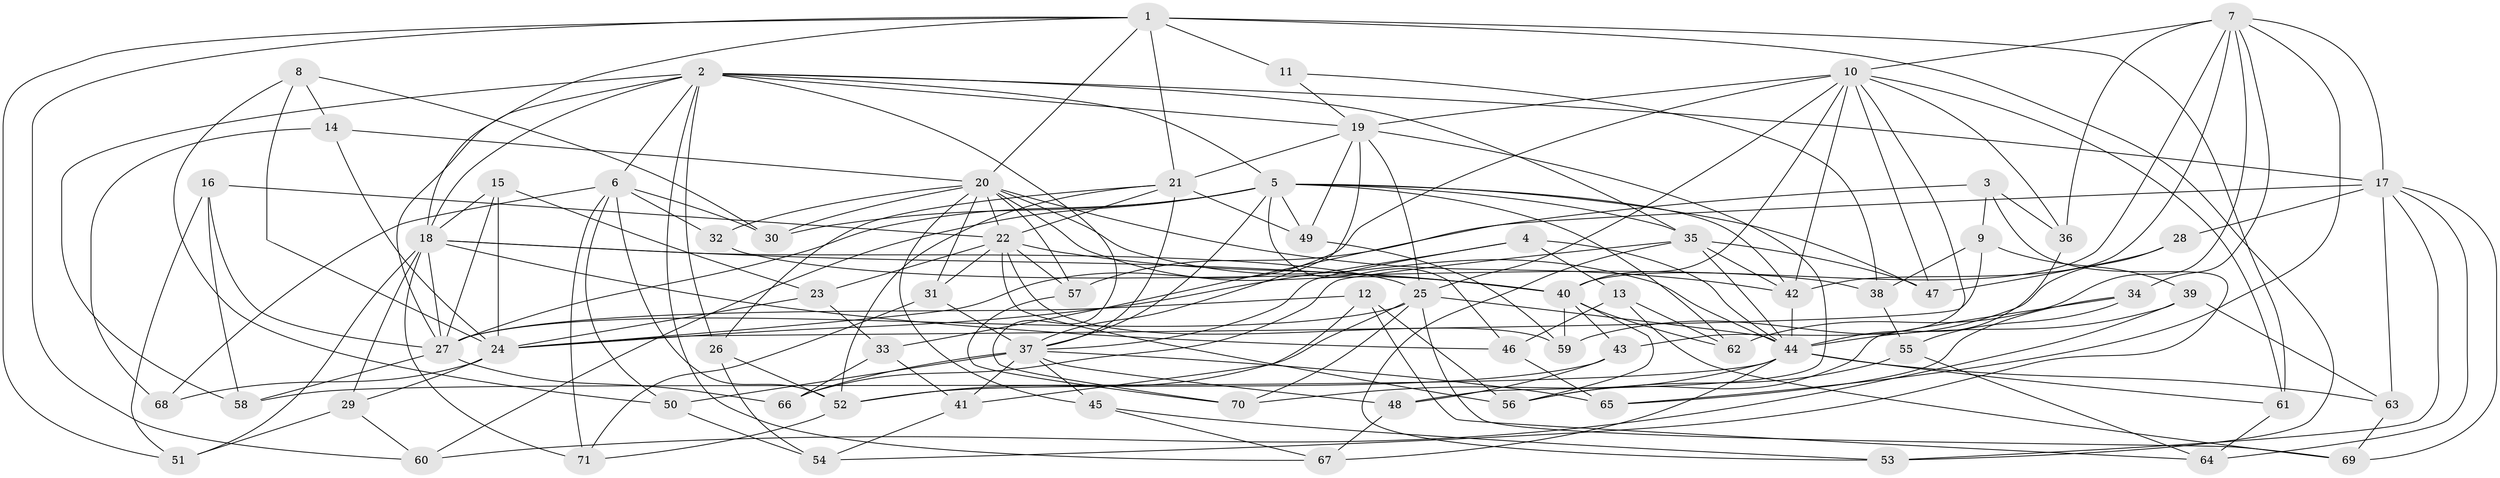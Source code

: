 // original degree distribution, {4: 1.0}
// Generated by graph-tools (version 1.1) at 2025/38/03/09/25 02:38:15]
// undirected, 71 vertices, 191 edges
graph export_dot {
graph [start="1"]
  node [color=gray90,style=filled];
  1;
  2;
  3;
  4;
  5;
  6;
  7;
  8;
  9;
  10;
  11;
  12;
  13;
  14;
  15;
  16;
  17;
  18;
  19;
  20;
  21;
  22;
  23;
  24;
  25;
  26;
  27;
  28;
  29;
  30;
  31;
  32;
  33;
  34;
  35;
  36;
  37;
  38;
  39;
  40;
  41;
  42;
  43;
  44;
  45;
  46;
  47;
  48;
  49;
  50;
  51;
  52;
  53;
  54;
  55;
  56;
  57;
  58;
  59;
  60;
  61;
  62;
  63;
  64;
  65;
  66;
  67;
  68;
  69;
  70;
  71;
  1 -- 11 [weight=2.0];
  1 -- 18 [weight=2.0];
  1 -- 20 [weight=1.0];
  1 -- 21 [weight=1.0];
  1 -- 51 [weight=1.0];
  1 -- 53 [weight=1.0];
  1 -- 60 [weight=1.0];
  1 -- 61 [weight=1.0];
  2 -- 5 [weight=1.0];
  2 -- 6 [weight=2.0];
  2 -- 17 [weight=1.0];
  2 -- 18 [weight=1.0];
  2 -- 19 [weight=1.0];
  2 -- 26 [weight=1.0];
  2 -- 27 [weight=1.0];
  2 -- 35 [weight=1.0];
  2 -- 58 [weight=1.0];
  2 -- 67 [weight=1.0];
  2 -- 70 [weight=1.0];
  3 -- 9 [weight=1.0];
  3 -- 33 [weight=1.0];
  3 -- 36 [weight=1.0];
  3 -- 54 [weight=1.0];
  4 -- 13 [weight=1.0];
  4 -- 24 [weight=1.0];
  4 -- 37 [weight=1.0];
  4 -- 44 [weight=1.0];
  5 -- 27 [weight=1.0];
  5 -- 30 [weight=1.0];
  5 -- 35 [weight=2.0];
  5 -- 37 [weight=1.0];
  5 -- 42 [weight=1.0];
  5 -- 46 [weight=1.0];
  5 -- 47 [weight=1.0];
  5 -- 49 [weight=1.0];
  5 -- 60 [weight=1.0];
  5 -- 62 [weight=1.0];
  6 -- 30 [weight=1.0];
  6 -- 32 [weight=1.0];
  6 -- 50 [weight=1.0];
  6 -- 52 [weight=3.0];
  6 -- 68 [weight=1.0];
  6 -- 71 [weight=1.0];
  7 -- 10 [weight=2.0];
  7 -- 17 [weight=2.0];
  7 -- 34 [weight=1.0];
  7 -- 36 [weight=1.0];
  7 -- 40 [weight=1.0];
  7 -- 42 [weight=1.0];
  7 -- 62 [weight=1.0];
  7 -- 65 [weight=1.0];
  8 -- 14 [weight=1.0];
  8 -- 24 [weight=1.0];
  8 -- 30 [weight=1.0];
  8 -- 50 [weight=1.0];
  9 -- 24 [weight=1.0];
  9 -- 38 [weight=1.0];
  9 -- 39 [weight=1.0];
  10 -- 19 [weight=1.0];
  10 -- 24 [weight=1.0];
  10 -- 25 [weight=1.0];
  10 -- 36 [weight=1.0];
  10 -- 40 [weight=2.0];
  10 -- 42 [weight=1.0];
  10 -- 43 [weight=1.0];
  10 -- 47 [weight=1.0];
  10 -- 61 [weight=1.0];
  11 -- 19 [weight=1.0];
  11 -- 38 [weight=1.0];
  12 -- 27 [weight=1.0];
  12 -- 41 [weight=1.0];
  12 -- 56 [weight=1.0];
  12 -- 64 [weight=1.0];
  13 -- 46 [weight=1.0];
  13 -- 62 [weight=1.0];
  13 -- 69 [weight=1.0];
  14 -- 20 [weight=1.0];
  14 -- 24 [weight=1.0];
  14 -- 68 [weight=1.0];
  15 -- 18 [weight=1.0];
  15 -- 23 [weight=1.0];
  15 -- 24 [weight=1.0];
  15 -- 27 [weight=1.0];
  16 -- 22 [weight=1.0];
  16 -- 27 [weight=1.0];
  16 -- 51 [weight=1.0];
  16 -- 58 [weight=1.0];
  17 -- 28 [weight=2.0];
  17 -- 53 [weight=1.0];
  17 -- 57 [weight=1.0];
  17 -- 63 [weight=1.0];
  17 -- 64 [weight=1.0];
  17 -- 69 [weight=1.0];
  18 -- 25 [weight=2.0];
  18 -- 27 [weight=1.0];
  18 -- 29 [weight=1.0];
  18 -- 40 [weight=1.0];
  18 -- 46 [weight=1.0];
  18 -- 51 [weight=1.0];
  18 -- 71 [weight=1.0];
  19 -- 21 [weight=1.0];
  19 -- 25 [weight=1.0];
  19 -- 37 [weight=1.0];
  19 -- 48 [weight=1.0];
  19 -- 49 [weight=1.0];
  20 -- 22 [weight=1.0];
  20 -- 30 [weight=1.0];
  20 -- 31 [weight=1.0];
  20 -- 32 [weight=2.0];
  20 -- 40 [weight=1.0];
  20 -- 42 [weight=1.0];
  20 -- 44 [weight=1.0];
  20 -- 45 [weight=1.0];
  20 -- 57 [weight=1.0];
  21 -- 22 [weight=1.0];
  21 -- 26 [weight=1.0];
  21 -- 37 [weight=2.0];
  21 -- 49 [weight=1.0];
  21 -- 52 [weight=1.0];
  22 -- 23 [weight=1.0];
  22 -- 31 [weight=1.0];
  22 -- 40 [weight=1.0];
  22 -- 56 [weight=4.0];
  22 -- 57 [weight=1.0];
  22 -- 59 [weight=1.0];
  23 -- 24 [weight=1.0];
  23 -- 33 [weight=1.0];
  24 -- 29 [weight=1.0];
  24 -- 68 [weight=2.0];
  25 -- 27 [weight=2.0];
  25 -- 44 [weight=1.0];
  25 -- 52 [weight=1.0];
  25 -- 69 [weight=1.0];
  25 -- 70 [weight=1.0];
  26 -- 52 [weight=1.0];
  26 -- 54 [weight=1.0];
  27 -- 58 [weight=1.0];
  27 -- 66 [weight=1.0];
  28 -- 47 [weight=1.0];
  28 -- 59 [weight=1.0];
  29 -- 51 [weight=1.0];
  29 -- 60 [weight=1.0];
  31 -- 37 [weight=1.0];
  31 -- 71 [weight=1.0];
  32 -- 38 [weight=1.0];
  33 -- 41 [weight=1.0];
  33 -- 66 [weight=1.0];
  34 -- 55 [weight=1.0];
  34 -- 56 [weight=1.0];
  34 -- 65 [weight=1.0];
  35 -- 42 [weight=1.0];
  35 -- 44 [weight=1.0];
  35 -- 47 [weight=1.0];
  35 -- 53 [weight=1.0];
  35 -- 66 [weight=1.0];
  36 -- 44 [weight=1.0];
  37 -- 41 [weight=1.0];
  37 -- 45 [weight=1.0];
  37 -- 48 [weight=1.0];
  37 -- 50 [weight=1.0];
  37 -- 65 [weight=1.0];
  37 -- 66 [weight=1.0];
  38 -- 55 [weight=1.0];
  39 -- 44 [weight=1.0];
  39 -- 60 [weight=1.0];
  39 -- 63 [weight=1.0];
  40 -- 43 [weight=1.0];
  40 -- 56 [weight=1.0];
  40 -- 59 [weight=1.0];
  40 -- 62 [weight=1.0];
  41 -- 54 [weight=1.0];
  42 -- 44 [weight=1.0];
  43 -- 48 [weight=1.0];
  43 -- 52 [weight=1.0];
  44 -- 58 [weight=1.0];
  44 -- 61 [weight=1.0];
  44 -- 63 [weight=1.0];
  44 -- 67 [weight=1.0];
  44 -- 70 [weight=1.0];
  45 -- 53 [weight=1.0];
  45 -- 67 [weight=1.0];
  46 -- 65 [weight=1.0];
  48 -- 67 [weight=1.0];
  49 -- 59 [weight=1.0];
  50 -- 54 [weight=1.0];
  52 -- 71 [weight=1.0];
  55 -- 56 [weight=1.0];
  55 -- 64 [weight=1.0];
  57 -- 70 [weight=1.0];
  61 -- 64 [weight=1.0];
  63 -- 69 [weight=1.0];
}
